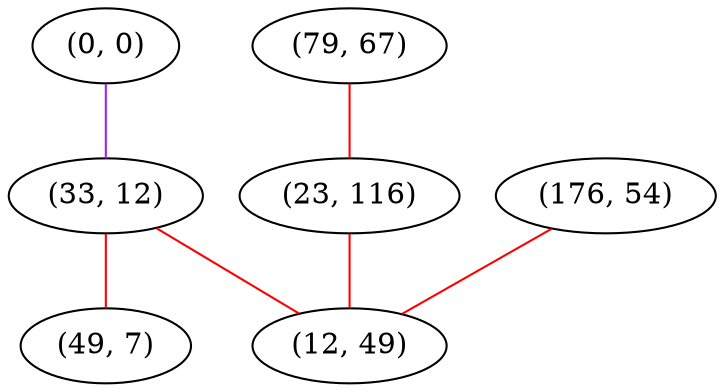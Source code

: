graph "" {
"(0, 0)";
"(33, 12)";
"(49, 7)";
"(79, 67)";
"(23, 116)";
"(176, 54)";
"(12, 49)";
"(0, 0)" -- "(33, 12)"  [color=purple, key=0, weight=4];
"(33, 12)" -- "(12, 49)"  [color=red, key=0, weight=1];
"(33, 12)" -- "(49, 7)"  [color=red, key=0, weight=1];
"(79, 67)" -- "(23, 116)"  [color=red, key=0, weight=1];
"(23, 116)" -- "(12, 49)"  [color=red, key=0, weight=1];
"(176, 54)" -- "(12, 49)"  [color=red, key=0, weight=1];
}
